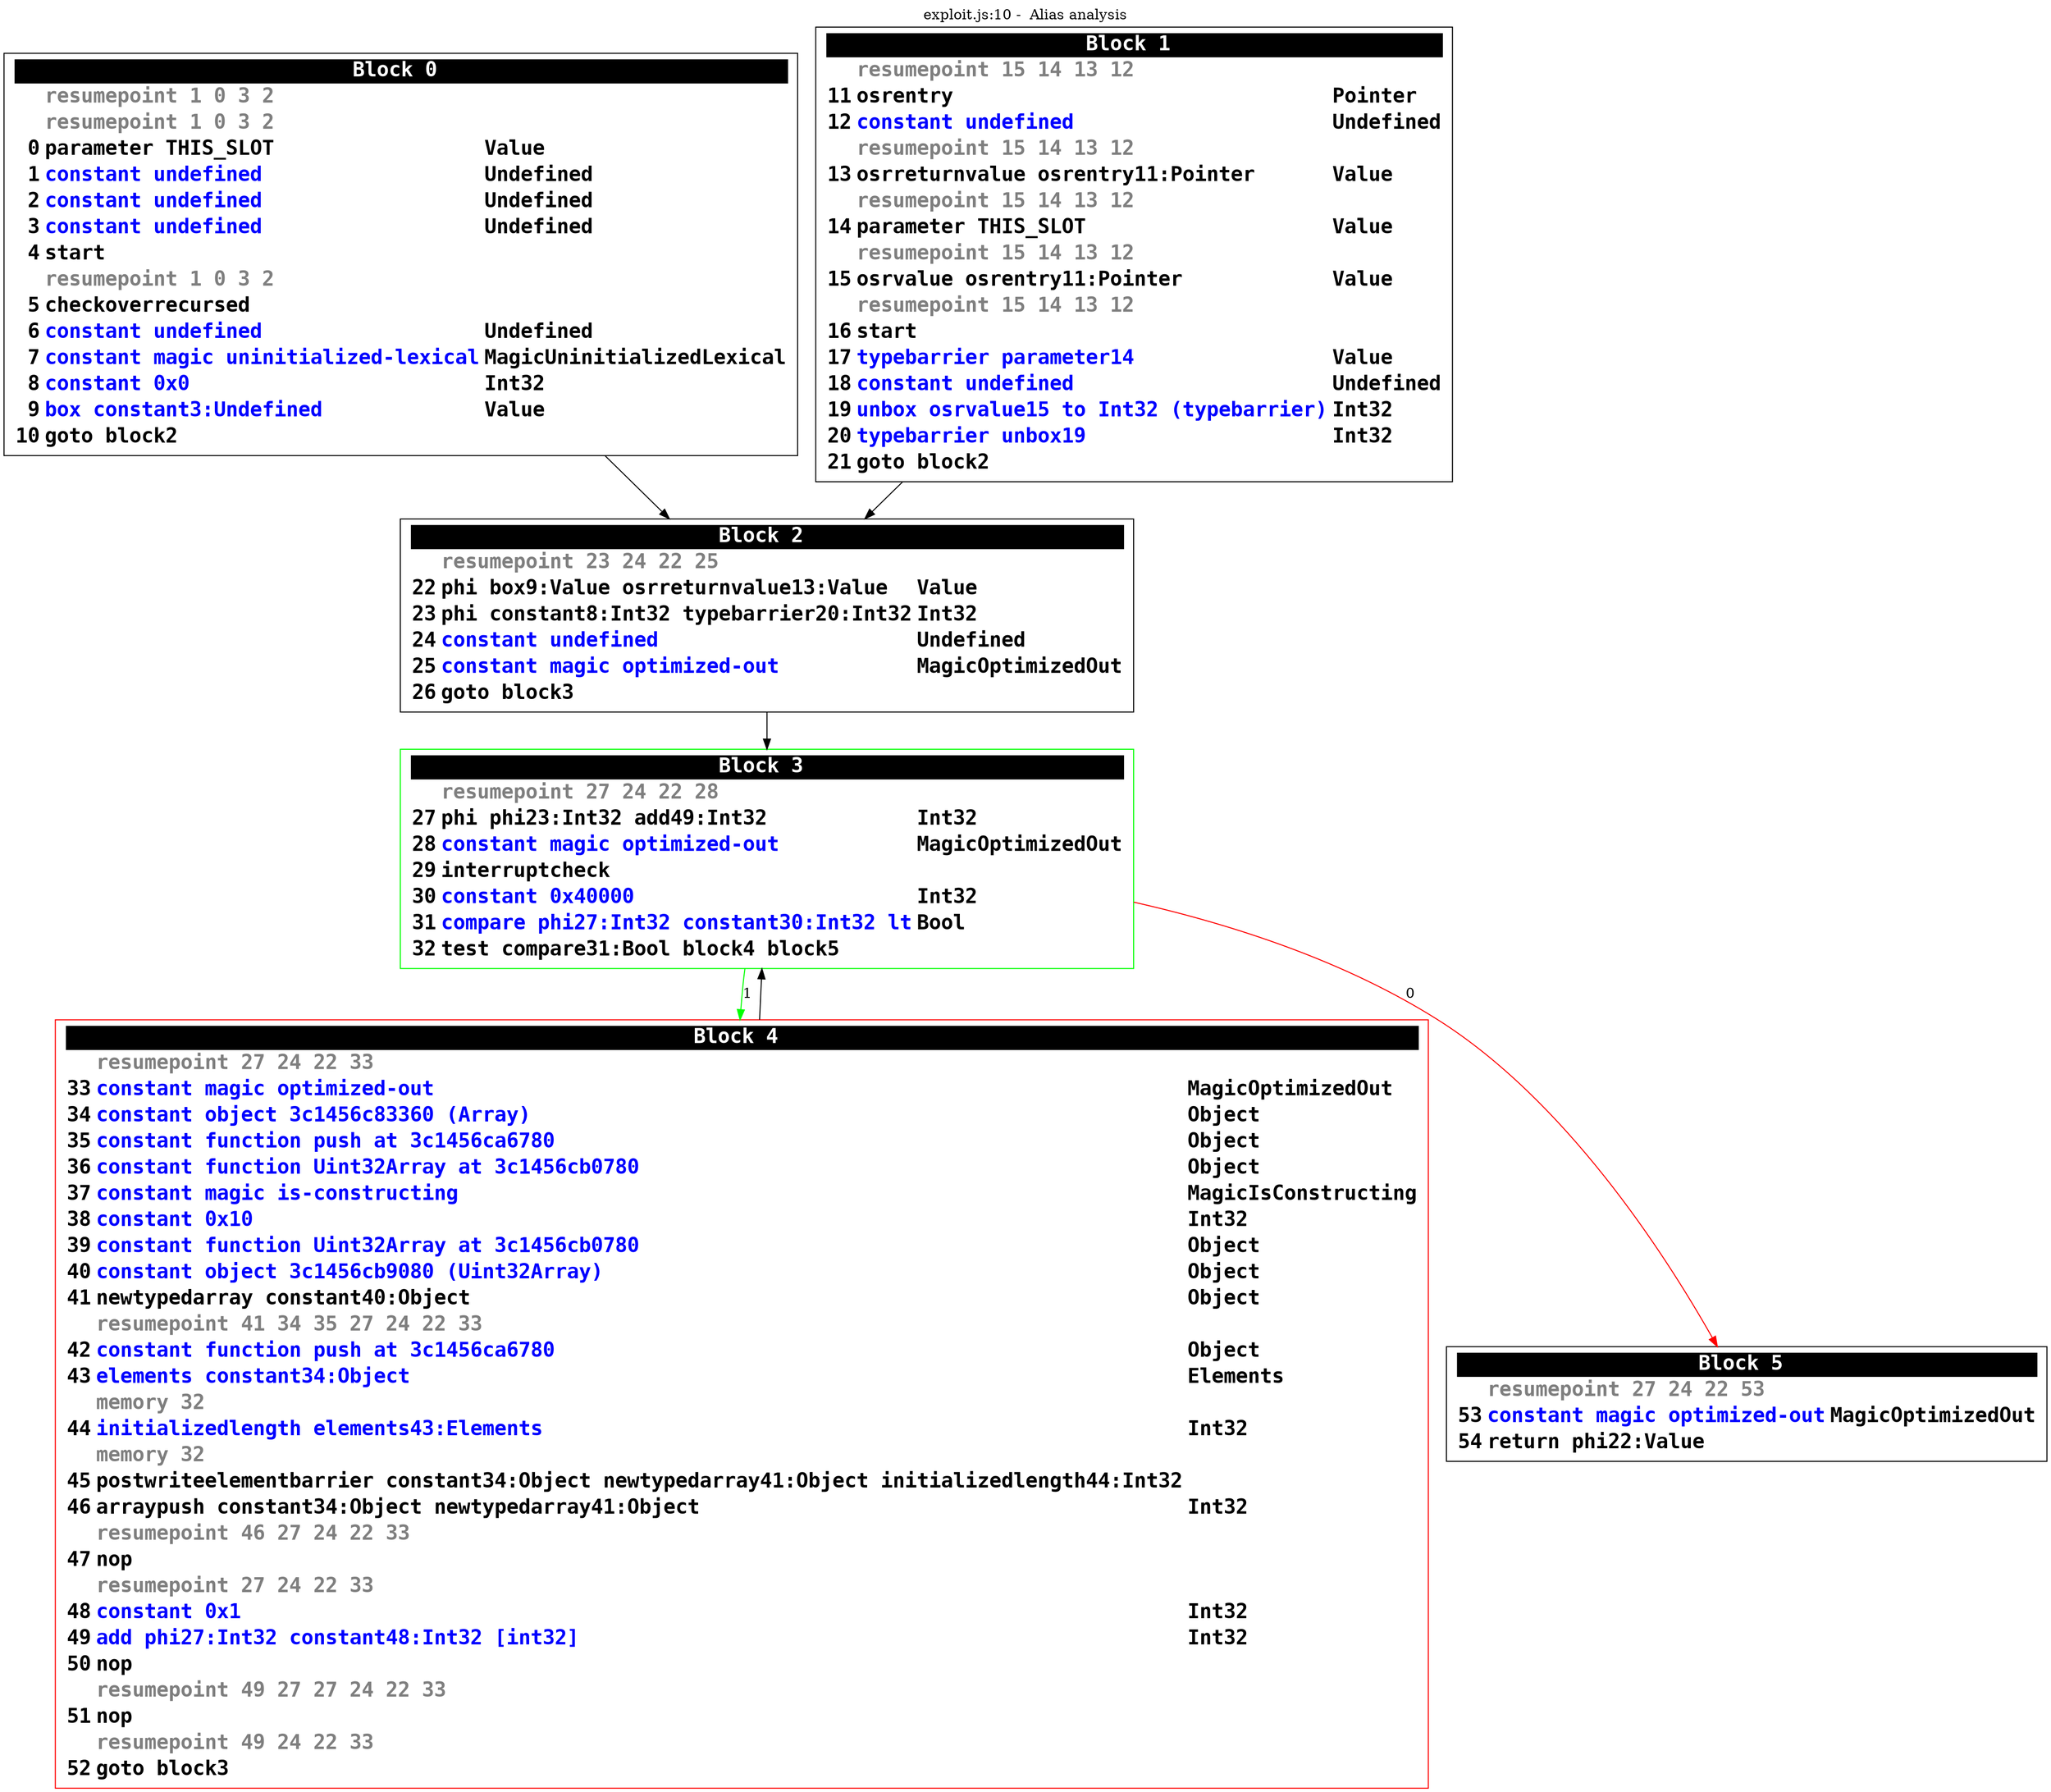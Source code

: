 digraph {
labelloc = t;
labelfontsize = 30;
label = "exploit.js:10 -  Alias analysis";
  rankdir=TB
  splines=true

  "Block0" [ shape=box fontsize=20 fontname="Consolas Bold" label=<<table border="0" cellborder="0" cellpadding="1"><tr><td align="center" bgcolor="black" colspan="3"><font color="white">Block 0 </font></td></tr><tr><td align="left"></td><td align="left"><font color="grey50">resumepoint 1 0 3 2 </font></td><td></td></tr><tr><td align="left"></td><td align="left"><font color="grey50">resumepoint 1 0 3 2 </font></td><td></td></tr><tr><td align="right" port="i0">0</td><td align="left">parameter THIS_SLOT</td><td align="left">Value</td></tr><tr><td align="right" port="i1">1</td><td align="left"><font color="blue">constant undefined</font></td><td align="left">Undefined</td></tr><tr><td align="right" port="i2">2</td><td align="left"><font color="blue">constant undefined</font></td><td align="left">Undefined</td></tr><tr><td align="right" port="i3">3</td><td align="left"><font color="blue">constant undefined</font></td><td align="left">Undefined</td></tr><tr><td align="right" port="i4">4</td><td align="left">start</td></tr><tr><td align="left"></td><td align="left"><font color="grey50">resumepoint 1 0 3 2 </font></td><td></td></tr><tr><td align="right" port="i5">5</td><td align="left">checkoverrecursed</td></tr><tr><td align="right" port="i6">6</td><td align="left"><font color="blue">constant undefined</font></td><td align="left">Undefined</td></tr><tr><td align="right" port="i7">7</td><td align="left"><font color="blue">constant magic uninitialized-lexical</font></td><td align="left">MagicUninitializedLexical</td></tr><tr><td align="right" port="i8">8</td><td align="left"><font color="blue">constant 0x0</font></td><td align="left">Int32</td></tr><tr><td align="right" port="i9">9</td><td align="left"><font color="blue">box constant3:Undefined</font></td><td align="left">Value</td></tr><tr><td align="right" port="i10">10</td><td align="left">goto block2</td></tr></table>> ] ;
  "Block1" [ shape=box fontsize=20 fontname="Consolas Bold" label=<<table border="0" cellborder="0" cellpadding="1"><tr><td align="center" bgcolor="black" colspan="3"><font color="white">Block 1 </font></td></tr><tr><td align="left"></td><td align="left"><font color="grey50">resumepoint 15 14 13 12 </font></td><td></td></tr><tr><td align="right" port="i11">11</td><td align="left">osrentry</td><td align="left">Pointer</td></tr><tr><td align="right" port="i12">12</td><td align="left"><font color="blue">constant undefined</font></td><td align="left">Undefined</td></tr><tr><td align="left"></td><td align="left"><font color="grey50">resumepoint 15 14 13 12 </font></td><td></td></tr><tr><td align="right" port="i13">13</td><td align="left">osrreturnvalue osrentry11:Pointer</td><td align="left">Value</td></tr><tr><td align="left"></td><td align="left"><font color="grey50">resumepoint 15 14 13 12 </font></td><td></td></tr><tr><td align="right" port="i14">14</td><td align="left">parameter THIS_SLOT</td><td align="left">Value</td></tr><tr><td align="left"></td><td align="left"><font color="grey50">resumepoint 15 14 13 12 </font></td><td></td></tr><tr><td align="right" port="i15">15</td><td align="left">osrvalue osrentry11:Pointer</td><td align="left">Value</td></tr><tr><td align="left"></td><td align="left"><font color="grey50">resumepoint 15 14 13 12 </font></td><td></td></tr><tr><td align="right" port="i16">16</td><td align="left">start</td></tr><tr><td align="right" port="i17">17</td><td align="left"><font color="blue">typebarrier parameter14</font></td><td align="left">Value</td></tr><tr><td align="right" port="i18">18</td><td align="left"><font color="blue">constant undefined</font></td><td align="left">Undefined</td></tr><tr><td align="right" port="i19">19</td><td align="left"><font color="blue">unbox osrvalue15 to Int32 (typebarrier)</font></td><td align="left">Int32</td></tr><tr><td align="right" port="i20">20</td><td align="left"><font color="blue">typebarrier unbox19</font></td><td align="left">Int32</td></tr><tr><td align="right" port="i21">21</td><td align="left">goto block2</td></tr></table>> ] ;
  "Block2" [ shape=box fontsize=20 fontname="Consolas Bold" label=<<table border="0" cellborder="0" cellpadding="1"><tr><td align="center" bgcolor="black" colspan="3"><font color="white">Block 2 </font></td></tr><tr><td align="left"></td><td align="left"><font color="grey50">resumepoint 23 24 22 25 </font></td><td></td></tr><tr><td align="right" port="i22">22</td><td align="left">phi box9:Value osrreturnvalue13:Value</td><td align="left">Value</td></tr><tr><td align="right" port="i23">23</td><td align="left">phi constant8:Int32 typebarrier20:Int32</td><td align="left">Int32</td></tr><tr><td align="right" port="i24">24</td><td align="left"><font color="blue">constant undefined</font></td><td align="left">Undefined</td></tr><tr><td align="right" port="i25">25</td><td align="left"><font color="blue">constant magic optimized-out</font></td><td align="left">MagicOptimizedOut</td></tr><tr><td align="right" port="i26">26</td><td align="left">goto block3</td></tr></table>> ] ;
  "Block3" [ color=green shape=box fontsize=20 fontname="Consolas Bold" label=<<table border="0" cellborder="0" cellpadding="1"><tr><td align="center" bgcolor="black" colspan="3"><font color="white">Block 3 </font></td></tr><tr><td align="left"></td><td align="left"><font color="grey50">resumepoint 27 24 22 28 </font></td><td></td></tr><tr><td align="right" port="i27">27</td><td align="left">phi phi23:Int32 add49:Int32</td><td align="left">Int32</td></tr><tr><td align="right" port="i28">28</td><td align="left"><font color="blue">constant magic optimized-out</font></td><td align="left">MagicOptimizedOut</td></tr><tr><td align="right" port="i29">29</td><td align="left">interruptcheck</td></tr><tr><td align="right" port="i30">30</td><td align="left"><font color="blue">constant 0x40000</font></td><td align="left">Int32</td></tr><tr><td align="right" port="i31">31</td><td align="left"><font color="blue">compare phi27:Int32 constant30:Int32 lt</font></td><td align="left">Bool</td></tr><tr><td align="right" port="i32">32</td><td align="left">test compare31:Bool block4 block5</td></tr></table>> ] ;
  "Block4" [ color=red shape=box fontsize=20 fontname="Consolas Bold" label=<<table border="0" cellborder="0" cellpadding="1"><tr><td align="center" bgcolor="black" colspan="3"><font color="white">Block 4 </font></td></tr><tr><td align="left"></td><td align="left"><font color="grey50">resumepoint 27 24 22 33 </font></td><td></td></tr><tr><td align="right" port="i33">33</td><td align="left"><font color="blue">constant magic optimized-out</font></td><td align="left">MagicOptimizedOut</td></tr><tr><td align="right" port="i34">34</td><td align="left"><font color="blue">constant object 3c1456c83360 (Array)</font></td><td align="left">Object</td></tr><tr><td align="right" port="i35">35</td><td align="left"><font color="blue">constant function push at 3c1456ca6780</font></td><td align="left">Object</td></tr><tr><td align="right" port="i36">36</td><td align="left"><font color="blue">constant function Uint32Array at 3c1456cb0780</font></td><td align="left">Object</td></tr><tr><td align="right" port="i37">37</td><td align="left"><font color="blue">constant magic is-constructing</font></td><td align="left">MagicIsConstructing</td></tr><tr><td align="right" port="i38">38</td><td align="left"><font color="blue">constant 0x10</font></td><td align="left">Int32</td></tr><tr><td align="right" port="i39">39</td><td align="left"><font color="blue">constant function Uint32Array at 3c1456cb0780</font></td><td align="left">Object</td></tr><tr><td align="right" port="i40">40</td><td align="left"><font color="blue">constant object 3c1456cb9080 (Uint32Array)</font></td><td align="left">Object</td></tr><tr><td align="right" port="i41">41</td><td align="left">newtypedarray constant40:Object</td><td align="left">Object</td></tr><tr><td align="left"></td><td align="left"><font color="grey50">resumepoint 41 34 35 27 24 22 33 </font></td><td></td></tr><tr><td align="right" port="i42">42</td><td align="left"><font color="blue">constant function push at 3c1456ca6780</font></td><td align="left">Object</td></tr><tr><td align="right" port="i43">43</td><td align="left"><font color="blue">elements constant34:Object</font></td><td align="left">Elements</td></tr><tr><td align="left"></td><td align="left"><font color="grey50">memory 32 </font></td><td></td></tr><tr><td align="right" port="i44">44</td><td align="left"><font color="blue">initializedlength elements43:Elements</font></td><td align="left">Int32</td></tr><tr><td align="left"></td><td align="left"><font color="grey50">memory 32 </font></td><td></td></tr><tr><td align="right" port="i45">45</td><td align="left">postwriteelementbarrier constant34:Object newtypedarray41:Object initializedlength44:Int32</td></tr><tr><td align="right" port="i46">46</td><td align="left">arraypush constant34:Object newtypedarray41:Object</td><td align="left">Int32</td></tr><tr><td align="left"></td><td align="left"><font color="grey50">resumepoint 46 27 24 22 33 </font></td><td></td></tr><tr><td align="right" port="i47">47</td><td align="left">nop</td></tr><tr><td align="left"></td><td align="left"><font color="grey50">resumepoint 27 24 22 33 </font></td><td></td></tr><tr><td align="right" port="i48">48</td><td align="left"><font color="blue">constant 0x1</font></td><td align="left">Int32</td></tr><tr><td align="right" port="i49">49</td><td align="left"><font color="blue">add phi27:Int32 constant48:Int32 [int32]</font></td><td align="left">Int32</td></tr><tr><td align="right" port="i50">50</td><td align="left">nop</td></tr><tr><td align="left"></td><td align="left"><font color="grey50">resumepoint 49 27 27 24 22 33 </font></td><td></td></tr><tr><td align="right" port="i51">51</td><td align="left">nop</td></tr><tr><td align="left"></td><td align="left"><font color="grey50">resumepoint 49 24 22 33 </font></td><td></td></tr><tr><td align="right" port="i52">52</td><td align="left">goto block3</td></tr></table>> ] ;
  "Block5" [ shape=box fontsize=20 fontname="Consolas Bold" label=<<table border="0" cellborder="0" cellpadding="1"><tr><td align="center" bgcolor="black" colspan="3"><font color="white">Block 5 </font></td></tr><tr><td align="left"></td><td align="left"><font color="grey50">resumepoint 27 24 22 53 </font></td><td></td></tr><tr><td align="right" port="i53">53</td><td align="left"><font color="blue">constant magic optimized-out</font></td><td align="left">MagicOptimizedOut</td></tr><tr><td align="right" port="i54">54</td><td align="left">return phi22:Value</td></tr></table>> ] ;

  "Block0" -> "Block2" ;
  "Block1" -> "Block2" ;
  "Block2" -> "Block3" ;
  "Block3" -> "Block4" [ color=green label=1 ] ;
  "Block3" -> "Block5" [ color=red label=0 ] ;
  "Block4" -> "Block3" ;
}
